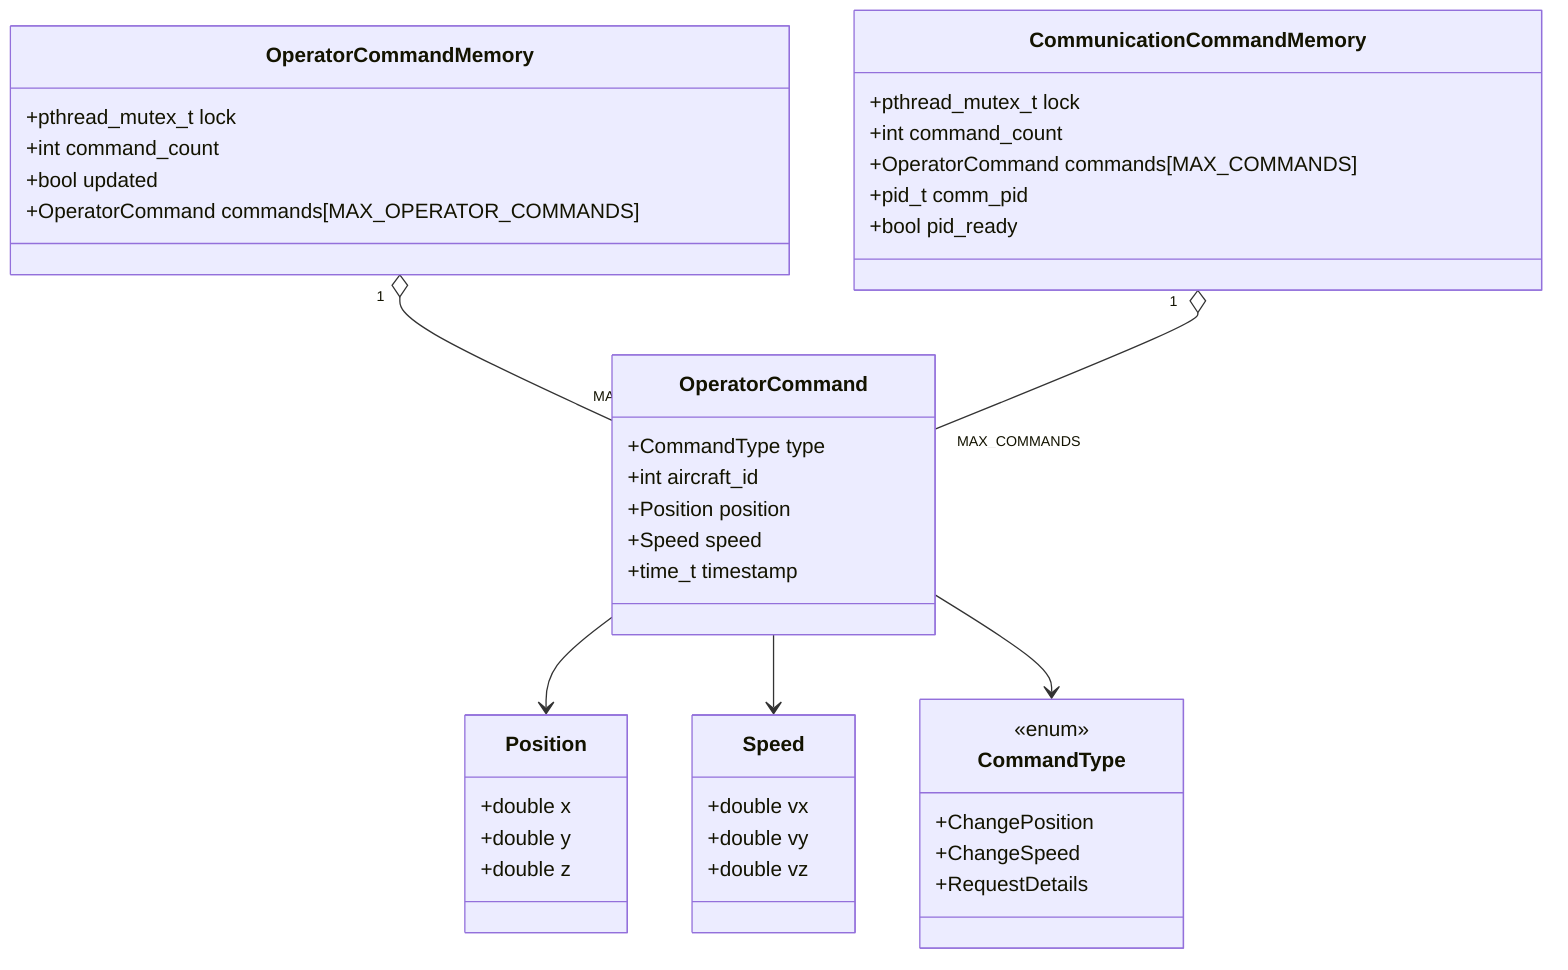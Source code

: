 ---
config:
  layout: dagre
  class:
    hideEmptyMembersBox: true
---
classDiagram
direction TB
    class CommandType {
	    +ChangePosition
	    +ChangeSpeed
	    +RequestDetails
    }
    class Position {
	    +double x
	    +double y
	    +double z
    }
    class Speed {
	    +double vx
	    +double vy
	    +double vz
    }
    class OperatorCommand {
	    +CommandType type
	    +int aircraft_id
	    +Position position
	    +Speed speed
	    +time_t timestamp
    }
    class OperatorCommandMemory {
	    +pthread_mutex_t lock
	    +int command_count
	    +bool updated
	    +OperatorCommand commands[MAX_OPERATOR_COMMANDS]
    }
    class CommunicationCommandMemory {
	    +pthread_mutex_t lock
	    +int command_count
	    +OperatorCommand commands[MAX_COMMANDS]
	    +pid_t comm_pid
	    +bool pid_ready
    }
	<<enum>> CommandType
    OperatorCommand --> Position
    OperatorCommand --> Speed
    OperatorCommand --> CommandType
    OperatorCommandMemory "1" o-- "MAX_OPERATOR_COMMANDS" OperatorCommand
    CommunicationCommandMemory "1" o-- "MAX_COMMANDS" OperatorCommand